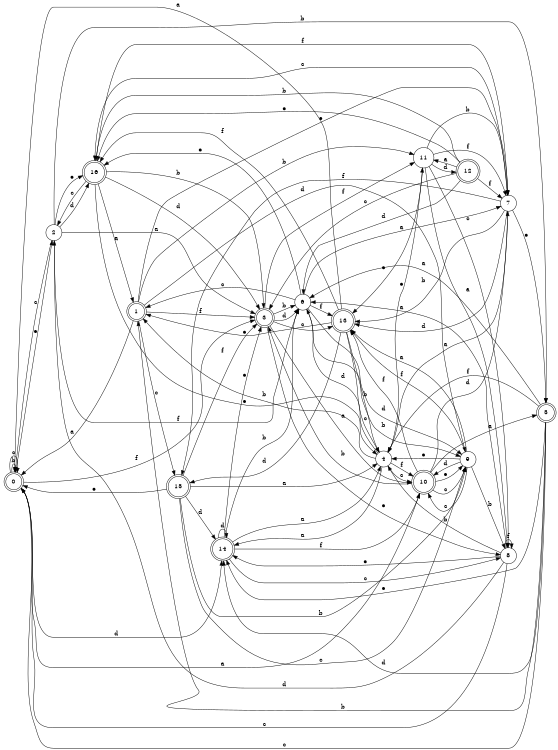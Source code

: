 digraph n14_4 {
__start0 [label="" shape="none"];

rankdir=LR;
size="8,5";

s0 [style="rounded,filled", color="black", fillcolor="white" shape="doublecircle", label="0"];
s1 [style="rounded,filled", color="black", fillcolor="white" shape="doublecircle", label="1"];
s2 [style="filled", color="black", fillcolor="white" shape="circle", label="2"];
s3 [style="rounded,filled", color="black", fillcolor="white" shape="doublecircle", label="3"];
s4 [style="filled", color="black", fillcolor="white" shape="circle", label="4"];
s5 [style="rounded,filled", color="black", fillcolor="white" shape="doublecircle", label="5"];
s6 [style="filled", color="black", fillcolor="white" shape="circle", label="6"];
s7 [style="filled", color="black", fillcolor="white" shape="circle", label="7"];
s8 [style="filled", color="black", fillcolor="white" shape="circle", label="8"];
s9 [style="filled", color="black", fillcolor="white" shape="circle", label="9"];
s10 [style="rounded,filled", color="black", fillcolor="white" shape="doublecircle", label="10"];
s11 [style="filled", color="black", fillcolor="white" shape="circle", label="11"];
s12 [style="rounded,filled", color="black", fillcolor="white" shape="doublecircle", label="12"];
s13 [style="rounded,filled", color="black", fillcolor="white" shape="doublecircle", label="13"];
s14 [style="rounded,filled", color="black", fillcolor="white" shape="doublecircle", label="14"];
s15 [style="rounded,filled", color="black", fillcolor="white" shape="doublecircle", label="15"];
s16 [style="rounded,filled", color="black", fillcolor="white" shape="doublecircle", label="16"];
s0 -> s10 [label="a"];
s0 -> s0 [label="b"];
s0 -> s0 [label="c"];
s0 -> s14 [label="d"];
s0 -> s2 [label="e"];
s0 -> s3 [label="f"];
s1 -> s0 [label="a"];
s1 -> s11 [label="b"];
s1 -> s15 [label="c"];
s1 -> s9 [label="d"];
s1 -> s7 [label="e"];
s1 -> s3 [label="f"];
s2 -> s3 [label="a"];
s2 -> s5 [label="b"];
s2 -> s0 [label="c"];
s2 -> s16 [label="d"];
s2 -> s16 [label="e"];
s2 -> s6 [label="f"];
s3 -> s10 [label="a"];
s3 -> s6 [label="b"];
s3 -> s13 [label="c"];
s3 -> s6 [label="d"];
s3 -> s8 [label="e"];
s3 -> s11 [label="f"];
s4 -> s14 [label="a"];
s4 -> s1 [label="b"];
s4 -> s10 [label="c"];
s4 -> s6 [label="d"];
s4 -> s11 [label="e"];
s4 -> s10 [label="f"];
s5 -> s6 [label="a"];
s5 -> s1 [label="b"];
s5 -> s0 [label="c"];
s5 -> s14 [label="d"];
s5 -> s14 [label="e"];
s5 -> s4 [label="f"];
s6 -> s7 [label="a"];
s6 -> s9 [label="b"];
s6 -> s1 [label="c"];
s6 -> s9 [label="d"];
s6 -> s16 [label="e"];
s6 -> s13 [label="f"];
s7 -> s4 [label="a"];
s7 -> s13 [label="b"];
s7 -> s16 [label="c"];
s7 -> s13 [label="d"];
s7 -> s5 [label="e"];
s7 -> s15 [label="f"];
s8 -> s6 [label="a"];
s8 -> s4 [label="b"];
s8 -> s0 [label="c"];
s8 -> s2 [label="d"];
s8 -> s14 [label="e"];
s8 -> s8 [label="f"];
s9 -> s13 [label="a"];
s9 -> s8 [label="b"];
s9 -> s10 [label="c"];
s9 -> s10 [label="d"];
s9 -> s4 [label="e"];
s9 -> s13 [label="f"];
s10 -> s5 [label="a"];
s10 -> s3 [label="b"];
s10 -> s9 [label="c"];
s10 -> s7 [label="d"];
s10 -> s9 [label="e"];
s10 -> s13 [label="f"];
s11 -> s8 [label="a"];
s11 -> s7 [label="b"];
s11 -> s8 [label="c"];
s11 -> s12 [label="d"];
s11 -> s13 [label="e"];
s11 -> s7 [label="f"];
s12 -> s11 [label="a"];
s12 -> s16 [label="b"];
s12 -> s3 [label="c"];
s12 -> s6 [label="d"];
s12 -> s16 [label="e"];
s12 -> s7 [label="f"];
s13 -> s0 [label="a"];
s13 -> s4 [label="b"];
s13 -> s4 [label="c"];
s13 -> s15 [label="d"];
s13 -> s1 [label="e"];
s13 -> s16 [label="f"];
s14 -> s4 [label="a"];
s14 -> s6 [label="b"];
s14 -> s8 [label="c"];
s14 -> s14 [label="d"];
s14 -> s3 [label="e"];
s14 -> s10 [label="f"];
s15 -> s4 [label="a"];
s15 -> s9 [label="b"];
s15 -> s9 [label="c"];
s15 -> s14 [label="d"];
s15 -> s0 [label="e"];
s15 -> s3 [label="f"];
s16 -> s1 [label="a"];
s16 -> s3 [label="b"];
s16 -> s2 [label="c"];
s16 -> s3 [label="d"];
s16 -> s4 [label="e"];
s16 -> s7 [label="f"];

}